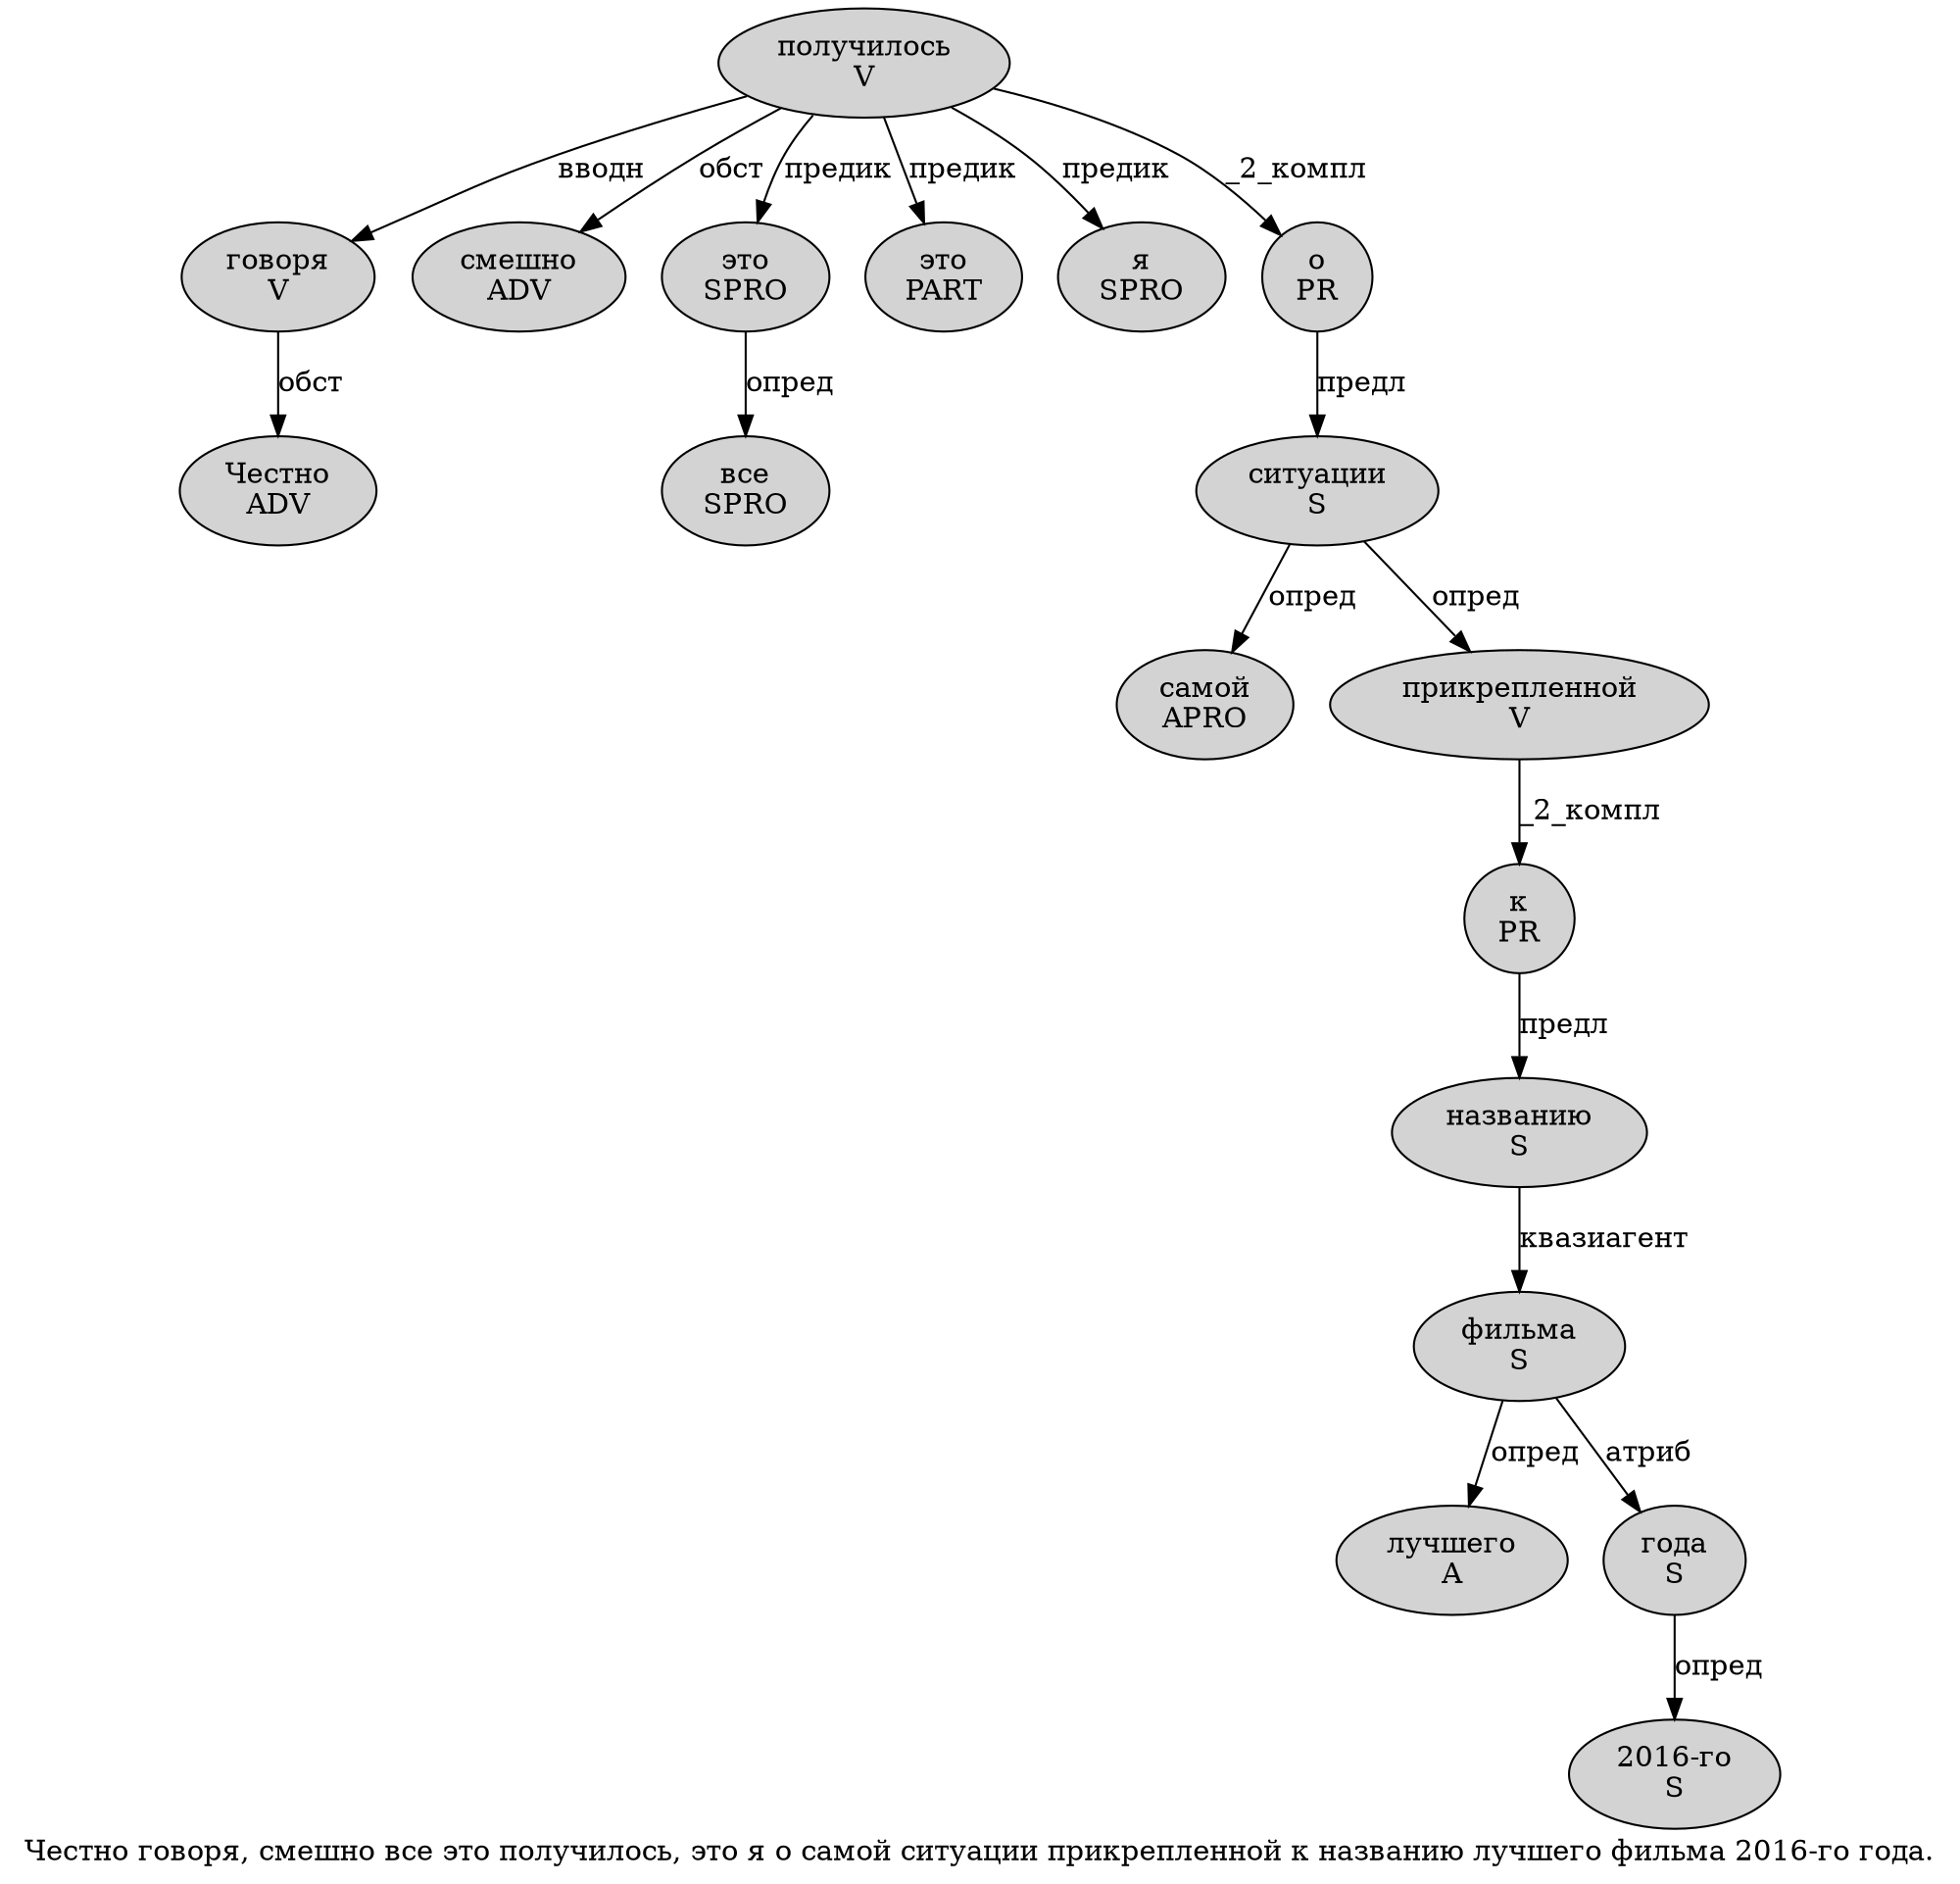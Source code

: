 digraph SENTENCE_4133 {
	graph [label="Честно говоря, смешно все это получилось, это я о самой ситуации прикрепленной к названию лучшего фильма 2016-го года."]
	node [style=filled]
		0 [label="Честно
ADV" color="" fillcolor=lightgray penwidth=1 shape=ellipse]
		1 [label="говоря
V" color="" fillcolor=lightgray penwidth=1 shape=ellipse]
		3 [label="смешно
ADV" color="" fillcolor=lightgray penwidth=1 shape=ellipse]
		4 [label="все
SPRO" color="" fillcolor=lightgray penwidth=1 shape=ellipse]
		5 [label="это
SPRO" color="" fillcolor=lightgray penwidth=1 shape=ellipse]
		6 [label="получилось
V" color="" fillcolor=lightgray penwidth=1 shape=ellipse]
		8 [label="это
PART" color="" fillcolor=lightgray penwidth=1 shape=ellipse]
		9 [label="я
SPRO" color="" fillcolor=lightgray penwidth=1 shape=ellipse]
		10 [label="о
PR" color="" fillcolor=lightgray penwidth=1 shape=ellipse]
		11 [label="самой
APRO" color="" fillcolor=lightgray penwidth=1 shape=ellipse]
		12 [label="ситуации
S" color="" fillcolor=lightgray penwidth=1 shape=ellipse]
		13 [label="прикрепленной
V" color="" fillcolor=lightgray penwidth=1 shape=ellipse]
		14 [label="к
PR" color="" fillcolor=lightgray penwidth=1 shape=ellipse]
		15 [label="названию
S" color="" fillcolor=lightgray penwidth=1 shape=ellipse]
		16 [label="лучшего
A" color="" fillcolor=lightgray penwidth=1 shape=ellipse]
		17 [label="фильма
S" color="" fillcolor=lightgray penwidth=1 shape=ellipse]
		18 [label="2016-го
S" color="" fillcolor=lightgray penwidth=1 shape=ellipse]
		19 [label="года
S" color="" fillcolor=lightgray penwidth=1 shape=ellipse]
			6 -> 1 [label="вводн"]
			6 -> 3 [label="обст"]
			6 -> 5 [label="предик"]
			6 -> 8 [label="предик"]
			6 -> 9 [label="предик"]
			6 -> 10 [label="_2_компл"]
			19 -> 18 [label="опред"]
			10 -> 12 [label="предл"]
			15 -> 17 [label="квазиагент"]
			1 -> 0 [label="обст"]
			5 -> 4 [label="опред"]
			17 -> 16 [label="опред"]
			17 -> 19 [label="атриб"]
			13 -> 14 [label="_2_компл"]
			14 -> 15 [label="предл"]
			12 -> 11 [label="опред"]
			12 -> 13 [label="опред"]
}